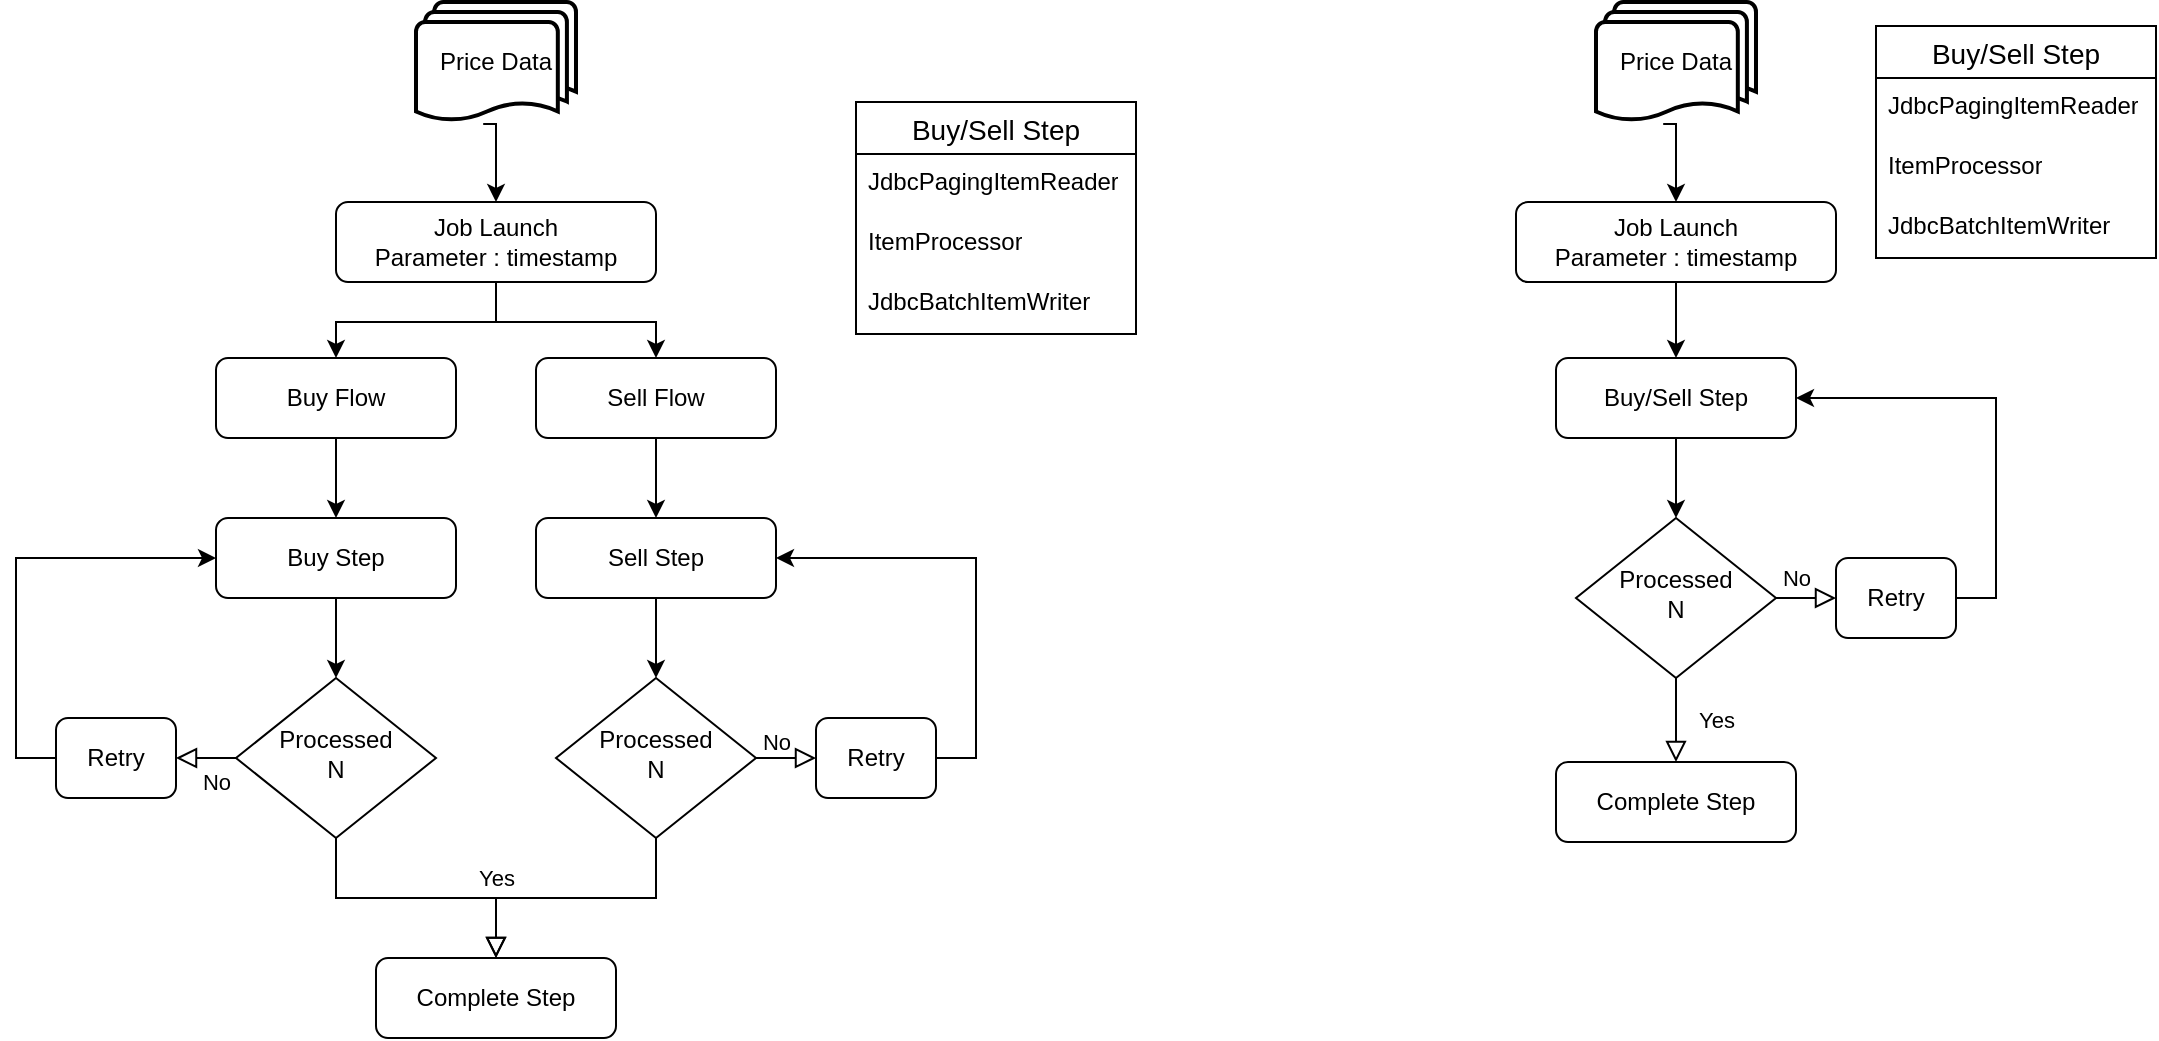 <mxfile version="21.2.9" type="github">
  <diagram id="C5RBs43oDa-KdzZeNtuy" name="Page-1">
    <mxGraphModel dx="1692" dy="1652" grid="1" gridSize="10" guides="1" tooltips="1" connect="1" arrows="1" fold="1" page="1" pageScale="1" pageWidth="827" pageHeight="1169" math="0" shadow="0">
      <root>
        <mxCell id="WIyWlLk6GJQsqaUBKTNV-0" />
        <mxCell id="WIyWlLk6GJQsqaUBKTNV-1" parent="WIyWlLk6GJQsqaUBKTNV-0" />
        <mxCell id="WIyWlLk6GJQsqaUBKTNV-7" value="Complete Step" style="rounded=1;whiteSpace=wrap;html=1;fontSize=12;glass=0;strokeWidth=1;shadow=0;" parent="WIyWlLk6GJQsqaUBKTNV-1" vertex="1">
          <mxGeometry x="160" y="320" width="120" height="40" as="geometry" />
        </mxCell>
        <mxCell id="WIyWlLk6GJQsqaUBKTNV-8" value="Yes" style="rounded=0;html=1;jettySize=auto;orthogonalLoop=1;fontSize=11;endArrow=block;endFill=0;endSize=8;strokeWidth=1;shadow=0;labelBackgroundColor=none;edgeStyle=orthogonalEdgeStyle;entryX=0.5;entryY=0;entryDx=0;entryDy=0;" parent="WIyWlLk6GJQsqaUBKTNV-1" source="WIyWlLk6GJQsqaUBKTNV-10" target="WIyWlLk6GJQsqaUBKTNV-7" edge="1">
          <mxGeometry y="20" relative="1" as="geometry">
            <mxPoint as="offset" />
            <mxPoint x="280" y="328" as="targetPoint" />
          </mxGeometry>
        </mxCell>
        <mxCell id="WIyWlLk6GJQsqaUBKTNV-10" value="Processed&lt;br style=&quot;border-color: var(--border-color);&quot;&gt;N" style="rhombus;whiteSpace=wrap;html=1;shadow=0;fontFamily=Helvetica;fontSize=12;align=center;strokeWidth=1;spacing=6;spacingTop=-4;" parent="WIyWlLk6GJQsqaUBKTNV-1" vertex="1">
          <mxGeometry x="170" y="198" width="100" height="80" as="geometry" />
        </mxCell>
        <mxCell id="WIyWlLk6GJQsqaUBKTNV-12" value="Retry" style="rounded=1;whiteSpace=wrap;html=1;fontSize=12;glass=0;strokeWidth=1;shadow=0;" parent="WIyWlLk6GJQsqaUBKTNV-1" vertex="1">
          <mxGeometry x="300" y="218" width="60" height="40" as="geometry" />
        </mxCell>
        <mxCell id="LsKf2LGdQx_X42K0KCbS-1" value="Price Data" style="strokeWidth=2;html=1;shape=mxgraph.flowchart.multi-document;whiteSpace=wrap;" parent="WIyWlLk6GJQsqaUBKTNV-1" vertex="1">
          <mxGeometry x="180" y="-60" width="80" height="60" as="geometry" />
        </mxCell>
        <mxCell id="LsKf2LGdQx_X42K0KCbS-2" value="Job Launch&lt;br&gt;Parameter : timestamp" style="rounded=1;whiteSpace=wrap;html=1;fontSize=12;glass=0;strokeWidth=1;shadow=0;" parent="WIyWlLk6GJQsqaUBKTNV-1" vertex="1">
          <mxGeometry x="140" y="40" width="160" height="40" as="geometry" />
        </mxCell>
        <mxCell id="LsKf2LGdQx_X42K0KCbS-4" value="" style="edgeStyle=orthogonalEdgeStyle;rounded=0;orthogonalLoop=1;jettySize=auto;html=1;exitX=0.42;exitY=1.017;exitDx=0;exitDy=0;exitPerimeter=0;entryX=0.5;entryY=0;entryDx=0;entryDy=0;" parent="WIyWlLk6GJQsqaUBKTNV-1" source="LsKf2LGdQx_X42K0KCbS-1" target="LsKf2LGdQx_X42K0KCbS-2" edge="1">
          <mxGeometry relative="1" as="geometry">
            <mxPoint x="280" y="158" as="sourcePoint" />
            <mxPoint x="330" y="158" as="targetPoint" />
          </mxGeometry>
        </mxCell>
        <mxCell id="LsKf2LGdQx_X42K0KCbS-12" value="" style="edgeStyle=orthogonalEdgeStyle;rounded=0;orthogonalLoop=1;jettySize=auto;html=1;exitX=1;exitY=0.5;exitDx=0;exitDy=0;entryX=1;entryY=0.5;entryDx=0;entryDy=0;" parent="WIyWlLk6GJQsqaUBKTNV-1" source="WIyWlLk6GJQsqaUBKTNV-12" target="LsKf2LGdQx_X42K0KCbS-20" edge="1">
          <mxGeometry relative="1" as="geometry">
            <mxPoint x="70" y="58" as="sourcePoint" />
            <mxPoint x="70" y="98" as="targetPoint" />
          </mxGeometry>
        </mxCell>
        <mxCell id="LsKf2LGdQx_X42K0KCbS-15" value="" style="edgeStyle=orthogonalEdgeStyle;rounded=0;orthogonalLoop=1;jettySize=auto;html=1;exitX=0.5;exitY=1;exitDx=0;exitDy=0;" parent="WIyWlLk6GJQsqaUBKTNV-1" source="LsKf2LGdQx_X42K0KCbS-2" target="LsKf2LGdQx_X42K0KCbS-20" edge="1">
          <mxGeometry relative="1" as="geometry">
            <mxPoint x="230" y="50" as="sourcePoint" />
            <mxPoint x="220" y="120" as="targetPoint" />
          </mxGeometry>
        </mxCell>
        <mxCell id="LsKf2LGdQx_X42K0KCbS-18" value="No" style="rounded=0;html=1;jettySize=auto;orthogonalLoop=1;fontSize=11;endArrow=block;endFill=0;endSize=8;strokeWidth=1;shadow=0;labelBackgroundColor=none;edgeStyle=orthogonalEdgeStyle;exitX=1;exitY=0.5;exitDx=0;exitDy=0;entryX=0;entryY=0.5;entryDx=0;entryDy=0;" parent="WIyWlLk6GJQsqaUBKTNV-1" source="WIyWlLk6GJQsqaUBKTNV-10" target="WIyWlLk6GJQsqaUBKTNV-12" edge="1">
          <mxGeometry x="-0.333" y="10" relative="1" as="geometry">
            <mxPoint as="offset" />
            <mxPoint x="180" y="268" as="sourcePoint" />
            <mxPoint x="130" y="338" as="targetPoint" />
          </mxGeometry>
        </mxCell>
        <mxCell id="LsKf2LGdQx_X42K0KCbS-20" value="Buy/Sell Step" style="rounded=1;whiteSpace=wrap;html=1;fontSize=12;glass=0;strokeWidth=1;shadow=0;" parent="WIyWlLk6GJQsqaUBKTNV-1" vertex="1">
          <mxGeometry x="160" y="118" width="120" height="40" as="geometry" />
        </mxCell>
        <mxCell id="LsKf2LGdQx_X42K0KCbS-28" value="" style="edgeStyle=orthogonalEdgeStyle;rounded=0;orthogonalLoop=1;jettySize=auto;html=1;exitX=0.5;exitY=1;exitDx=0;exitDy=0;entryX=0.5;entryY=0;entryDx=0;entryDy=0;" parent="WIyWlLk6GJQsqaUBKTNV-1" source="LsKf2LGdQx_X42K0KCbS-20" target="WIyWlLk6GJQsqaUBKTNV-10" edge="1">
          <mxGeometry relative="1" as="geometry">
            <mxPoint x="-90" y="168" as="sourcePoint" />
            <mxPoint x="-90" y="228" as="targetPoint" />
          </mxGeometry>
        </mxCell>
        <mxCell id="LsKf2LGdQx_X42K0KCbS-44" value="Buy/Sell Step" style="swimlane;fontStyle=0;childLayout=stackLayout;horizontal=1;startSize=26;horizontalStack=0;resizeParent=1;resizeParentMax=0;resizeLast=0;collapsible=1;marginBottom=0;align=center;fontSize=14;" parent="WIyWlLk6GJQsqaUBKTNV-1" vertex="1">
          <mxGeometry x="320" y="-48" width="140" height="116" as="geometry" />
        </mxCell>
        <mxCell id="LsKf2LGdQx_X42K0KCbS-45" value="JdbcPagingItemReader" style="text;strokeColor=none;fillColor=none;spacingLeft=4;spacingRight=4;overflow=hidden;rotatable=0;points=[[0,0.5],[1,0.5]];portConstraint=eastwest;fontSize=12;whiteSpace=wrap;html=1;" parent="LsKf2LGdQx_X42K0KCbS-44" vertex="1">
          <mxGeometry y="26" width="140" height="30" as="geometry" />
        </mxCell>
        <mxCell id="LsKf2LGdQx_X42K0KCbS-46" value="ItemProcessor" style="text;strokeColor=none;fillColor=none;spacingLeft=4;spacingRight=4;overflow=hidden;rotatable=0;points=[[0,0.5],[1,0.5]];portConstraint=eastwest;fontSize=12;whiteSpace=wrap;html=1;" parent="LsKf2LGdQx_X42K0KCbS-44" vertex="1">
          <mxGeometry y="56" width="140" height="30" as="geometry" />
        </mxCell>
        <mxCell id="LsKf2LGdQx_X42K0KCbS-47" value="JdbcBatchItemWriter" style="text;strokeColor=none;fillColor=none;spacingLeft=4;spacingRight=4;overflow=hidden;rotatable=0;points=[[0,0.5],[1,0.5]];portConstraint=eastwest;fontSize=12;whiteSpace=wrap;html=1;" parent="LsKf2LGdQx_X42K0KCbS-44" vertex="1">
          <mxGeometry y="86" width="140" height="30" as="geometry" />
        </mxCell>
        <mxCell id="VQsy_CIKSiVEc3F5g1GO-0" value="" style="edgeStyle=orthogonalEdgeStyle;rounded=0;html=1;jettySize=auto;orthogonalLoop=1;fontSize=11;endArrow=block;endFill=0;endSize=8;strokeWidth=1;shadow=0;labelBackgroundColor=none;" edge="1" parent="WIyWlLk6GJQsqaUBKTNV-1" source="VQsy_CIKSiVEc3F5g1GO-1" target="VQsy_CIKSiVEc3F5g1GO-2">
          <mxGeometry x="0.001" y="10" relative="1" as="geometry">
            <mxPoint as="offset" />
          </mxGeometry>
        </mxCell>
        <mxCell id="VQsy_CIKSiVEc3F5g1GO-1" value="Processed&lt;br&gt;N" style="rhombus;whiteSpace=wrap;html=1;shadow=0;fontFamily=Helvetica;fontSize=12;align=center;strokeWidth=1;spacing=6;spacingTop=-4;" vertex="1" parent="WIyWlLk6GJQsqaUBKTNV-1">
          <mxGeometry x="-500" y="278" width="100" height="80" as="geometry" />
        </mxCell>
        <mxCell id="VQsy_CIKSiVEc3F5g1GO-2" value="Complete Step" style="rounded=1;whiteSpace=wrap;html=1;fontSize=12;glass=0;strokeWidth=1;shadow=0;" vertex="1" parent="WIyWlLk6GJQsqaUBKTNV-1">
          <mxGeometry x="-430" y="418" width="120" height="40" as="geometry" />
        </mxCell>
        <mxCell id="VQsy_CIKSiVEc3F5g1GO-3" value="Yes" style="rounded=0;html=1;jettySize=auto;orthogonalLoop=1;fontSize=11;endArrow=block;endFill=0;endSize=8;strokeWidth=1;shadow=0;labelBackgroundColor=none;edgeStyle=orthogonalEdgeStyle;entryX=0.5;entryY=0;entryDx=0;entryDy=0;" edge="1" parent="WIyWlLk6GJQsqaUBKTNV-1" source="VQsy_CIKSiVEc3F5g1GO-4" target="VQsy_CIKSiVEc3F5g1GO-2">
          <mxGeometry x="0.572" y="-10" relative="1" as="geometry">
            <mxPoint x="10" y="-10" as="offset" />
            <mxPoint x="-310" y="408" as="targetPoint" />
          </mxGeometry>
        </mxCell>
        <mxCell id="VQsy_CIKSiVEc3F5g1GO-4" value="Processed&lt;br style=&quot;border-color: var(--border-color);&quot;&gt;N" style="rhombus;whiteSpace=wrap;html=1;shadow=0;fontFamily=Helvetica;fontSize=12;align=center;strokeWidth=1;spacing=6;spacingTop=-4;" vertex="1" parent="WIyWlLk6GJQsqaUBKTNV-1">
          <mxGeometry x="-340" y="278" width="100" height="80" as="geometry" />
        </mxCell>
        <mxCell id="VQsy_CIKSiVEc3F5g1GO-5" value="Retry" style="rounded=1;whiteSpace=wrap;html=1;fontSize=12;glass=0;strokeWidth=1;shadow=0;" vertex="1" parent="WIyWlLk6GJQsqaUBKTNV-1">
          <mxGeometry x="-210" y="298" width="60" height="40" as="geometry" />
        </mxCell>
        <mxCell id="VQsy_CIKSiVEc3F5g1GO-6" value="Price Data" style="strokeWidth=2;html=1;shape=mxgraph.flowchart.multi-document;whiteSpace=wrap;" vertex="1" parent="WIyWlLk6GJQsqaUBKTNV-1">
          <mxGeometry x="-410" y="-60" width="80" height="60" as="geometry" />
        </mxCell>
        <mxCell id="VQsy_CIKSiVEc3F5g1GO-7" value="Job Launch&lt;br&gt;Parameter : timestamp" style="rounded=1;whiteSpace=wrap;html=1;fontSize=12;glass=0;strokeWidth=1;shadow=0;" vertex="1" parent="WIyWlLk6GJQsqaUBKTNV-1">
          <mxGeometry x="-450" y="40" width="160" height="40" as="geometry" />
        </mxCell>
        <mxCell id="VQsy_CIKSiVEc3F5g1GO-8" value="" style="edgeStyle=orthogonalEdgeStyle;rounded=0;orthogonalLoop=1;jettySize=auto;html=1;exitX=0.42;exitY=1.017;exitDx=0;exitDy=0;exitPerimeter=0;entryX=0.5;entryY=0;entryDx=0;entryDy=0;" edge="1" parent="WIyWlLk6GJQsqaUBKTNV-1" source="VQsy_CIKSiVEc3F5g1GO-6" target="VQsy_CIKSiVEc3F5g1GO-7">
          <mxGeometry relative="1" as="geometry">
            <mxPoint x="-310" y="158" as="sourcePoint" />
            <mxPoint x="-260" y="158" as="targetPoint" />
          </mxGeometry>
        </mxCell>
        <mxCell id="VQsy_CIKSiVEc3F5g1GO-9" value="" style="edgeStyle=orthogonalEdgeStyle;rounded=0;orthogonalLoop=1;jettySize=auto;html=1;exitX=0.5;exitY=1;exitDx=0;exitDy=0;entryX=0.5;entryY=0;entryDx=0;entryDy=0;" edge="1" parent="WIyWlLk6GJQsqaUBKTNV-1" source="VQsy_CIKSiVEc3F5g1GO-7" target="VQsy_CIKSiVEc3F5g1GO-11">
          <mxGeometry relative="1" as="geometry">
            <mxPoint x="-361" y="99" as="sourcePoint" />
            <mxPoint x="-360" y="138" as="targetPoint" />
          </mxGeometry>
        </mxCell>
        <mxCell id="VQsy_CIKSiVEc3F5g1GO-10" value="" style="edgeStyle=orthogonalEdgeStyle;rounded=0;orthogonalLoop=1;jettySize=auto;html=1;exitX=1;exitY=0.5;exitDx=0;exitDy=0;entryX=1;entryY=0.5;entryDx=0;entryDy=0;" edge="1" parent="WIyWlLk6GJQsqaUBKTNV-1" source="VQsy_CIKSiVEc3F5g1GO-5" target="VQsy_CIKSiVEc3F5g1GO-16">
          <mxGeometry relative="1" as="geometry">
            <mxPoint x="-440" y="138" as="sourcePoint" />
            <mxPoint x="-440" y="178" as="targetPoint" />
          </mxGeometry>
        </mxCell>
        <mxCell id="VQsy_CIKSiVEc3F5g1GO-11" value="Buy Flow" style="rounded=1;whiteSpace=wrap;html=1;fontSize=12;glass=0;strokeWidth=1;shadow=0;" vertex="1" parent="WIyWlLk6GJQsqaUBKTNV-1">
          <mxGeometry x="-510" y="118" width="120" height="40" as="geometry" />
        </mxCell>
        <mxCell id="VQsy_CIKSiVEc3F5g1GO-12" value="Sell Flow" style="rounded=1;whiteSpace=wrap;html=1;fontSize=12;glass=0;strokeWidth=1;shadow=0;" vertex="1" parent="WIyWlLk6GJQsqaUBKTNV-1">
          <mxGeometry x="-350" y="118" width="120" height="40" as="geometry" />
        </mxCell>
        <mxCell id="VQsy_CIKSiVEc3F5g1GO-13" value="" style="edgeStyle=orthogonalEdgeStyle;rounded=0;orthogonalLoop=1;jettySize=auto;html=1;exitX=0.5;exitY=1;exitDx=0;exitDy=0;" edge="1" parent="WIyWlLk6GJQsqaUBKTNV-1" source="VQsy_CIKSiVEc3F5g1GO-7" target="VQsy_CIKSiVEc3F5g1GO-12">
          <mxGeometry relative="1" as="geometry">
            <mxPoint x="-360" y="78" as="sourcePoint" />
            <mxPoint x="-500" y="178" as="targetPoint" />
          </mxGeometry>
        </mxCell>
        <mxCell id="VQsy_CIKSiVEc3F5g1GO-14" value="No" style="rounded=0;html=1;jettySize=auto;orthogonalLoop=1;fontSize=11;endArrow=block;endFill=0;endSize=8;strokeWidth=1;shadow=0;labelBackgroundColor=none;edgeStyle=orthogonalEdgeStyle;exitX=1;exitY=0.5;exitDx=0;exitDy=0;entryX=0;entryY=0.5;entryDx=0;entryDy=0;" edge="1" parent="WIyWlLk6GJQsqaUBKTNV-1" source="VQsy_CIKSiVEc3F5g1GO-4" target="VQsy_CIKSiVEc3F5g1GO-5">
          <mxGeometry x="-0.333" y="8" relative="1" as="geometry">
            <mxPoint as="offset" />
            <mxPoint x="-330" y="348" as="sourcePoint" />
            <mxPoint x="-380" y="418" as="targetPoint" />
          </mxGeometry>
        </mxCell>
        <mxCell id="VQsy_CIKSiVEc3F5g1GO-15" value="Retry" style="rounded=1;whiteSpace=wrap;html=1;fontSize=12;glass=0;strokeWidth=1;shadow=0;" vertex="1" parent="WIyWlLk6GJQsqaUBKTNV-1">
          <mxGeometry x="-590" y="298" width="60" height="40" as="geometry" />
        </mxCell>
        <mxCell id="VQsy_CIKSiVEc3F5g1GO-16" value="Sell Step" style="rounded=1;whiteSpace=wrap;html=1;fontSize=12;glass=0;strokeWidth=1;shadow=0;" vertex="1" parent="WIyWlLk6GJQsqaUBKTNV-1">
          <mxGeometry x="-350" y="198" width="120" height="40" as="geometry" />
        </mxCell>
        <mxCell id="VQsy_CIKSiVEc3F5g1GO-17" value="" style="edgeStyle=orthogonalEdgeStyle;rounded=0;orthogonalLoop=1;jettySize=auto;html=1;exitX=0.5;exitY=1;exitDx=0;exitDy=0;entryX=0.5;entryY=0;entryDx=0;entryDy=0;" edge="1" parent="WIyWlLk6GJQsqaUBKTNV-1" source="VQsy_CIKSiVEc3F5g1GO-12" target="VQsy_CIKSiVEc3F5g1GO-16">
          <mxGeometry relative="1" as="geometry">
            <mxPoint x="-440" y="78" as="sourcePoint" />
            <mxPoint x="-280" y="158" as="targetPoint" />
          </mxGeometry>
        </mxCell>
        <mxCell id="VQsy_CIKSiVEc3F5g1GO-18" value="No" style="rounded=0;html=1;jettySize=auto;orthogonalLoop=1;fontSize=11;endArrow=block;endFill=0;endSize=8;strokeWidth=1;shadow=0;labelBackgroundColor=none;edgeStyle=orthogonalEdgeStyle;exitX=0;exitY=0.5;exitDx=0;exitDy=0;entryX=1;entryY=0.5;entryDx=0;entryDy=0;" edge="1" parent="WIyWlLk6GJQsqaUBKTNV-1" source="VQsy_CIKSiVEc3F5g1GO-1" target="VQsy_CIKSiVEc3F5g1GO-15">
          <mxGeometry x="-0.333" y="12" relative="1" as="geometry">
            <mxPoint as="offset" />
            <mxPoint x="-70" y="348" as="sourcePoint" />
            <mxPoint x="-20" y="348" as="targetPoint" />
          </mxGeometry>
        </mxCell>
        <mxCell id="VQsy_CIKSiVEc3F5g1GO-19" value="Buy Step" style="rounded=1;whiteSpace=wrap;html=1;fontSize=12;glass=0;strokeWidth=1;shadow=0;" vertex="1" parent="WIyWlLk6GJQsqaUBKTNV-1">
          <mxGeometry x="-510" y="198" width="120" height="40" as="geometry" />
        </mxCell>
        <mxCell id="VQsy_CIKSiVEc3F5g1GO-20" value="" style="edgeStyle=orthogonalEdgeStyle;rounded=0;orthogonalLoop=1;jettySize=auto;html=1;exitX=0.5;exitY=1;exitDx=0;exitDy=0;entryX=0.5;entryY=0;entryDx=0;entryDy=0;" edge="1" parent="WIyWlLk6GJQsqaUBKTNV-1" source="VQsy_CIKSiVEc3F5g1GO-11" target="VQsy_CIKSiVEc3F5g1GO-19">
          <mxGeometry relative="1" as="geometry">
            <mxPoint x="100" y="378" as="sourcePoint" />
            <mxPoint x="-60" y="258" as="targetPoint" />
          </mxGeometry>
        </mxCell>
        <mxCell id="VQsy_CIKSiVEc3F5g1GO-21" value="" style="edgeStyle=orthogonalEdgeStyle;rounded=0;orthogonalLoop=1;jettySize=auto;html=1;exitX=0.5;exitY=1;exitDx=0;exitDy=0;" edge="1" parent="WIyWlLk6GJQsqaUBKTNV-1" source="VQsy_CIKSiVEc3F5g1GO-19" target="VQsy_CIKSiVEc3F5g1GO-1">
          <mxGeometry relative="1" as="geometry">
            <mxPoint x="100" y="348" as="sourcePoint" />
            <mxPoint x="-60" y="228" as="targetPoint" />
          </mxGeometry>
        </mxCell>
        <mxCell id="VQsy_CIKSiVEc3F5g1GO-22" value="" style="edgeStyle=orthogonalEdgeStyle;rounded=0;orthogonalLoop=1;jettySize=auto;html=1;exitX=0.5;exitY=1;exitDx=0;exitDy=0;entryX=0.5;entryY=0;entryDx=0;entryDy=0;" edge="1" parent="WIyWlLk6GJQsqaUBKTNV-1" source="VQsy_CIKSiVEc3F5g1GO-16" target="VQsy_CIKSiVEc3F5g1GO-4">
          <mxGeometry relative="1" as="geometry">
            <mxPoint x="-600" y="248" as="sourcePoint" />
            <mxPoint x="-600" y="308" as="targetPoint" />
          </mxGeometry>
        </mxCell>
        <mxCell id="VQsy_CIKSiVEc3F5g1GO-23" value="" style="edgeStyle=orthogonalEdgeStyle;rounded=0;orthogonalLoop=1;jettySize=auto;html=1;exitX=0;exitY=0.5;exitDx=0;exitDy=0;entryX=0;entryY=0.5;entryDx=0;entryDy=0;" edge="1" parent="WIyWlLk6GJQsqaUBKTNV-1" source="VQsy_CIKSiVEc3F5g1GO-15" target="VQsy_CIKSiVEc3F5g1GO-19">
          <mxGeometry relative="1" as="geometry">
            <mxPoint x="80" y="328" as="sourcePoint" />
            <mxPoint x="-60" y="228" as="targetPoint" />
          </mxGeometry>
        </mxCell>
        <mxCell id="VQsy_CIKSiVEc3F5g1GO-24" value="Buy/Sell Step" style="swimlane;fontStyle=0;childLayout=stackLayout;horizontal=1;startSize=26;horizontalStack=0;resizeParent=1;resizeParentMax=0;resizeLast=0;collapsible=1;marginBottom=0;align=center;fontSize=14;" vertex="1" parent="WIyWlLk6GJQsqaUBKTNV-1">
          <mxGeometry x="-190" y="-10" width="140" height="116" as="geometry" />
        </mxCell>
        <mxCell id="VQsy_CIKSiVEc3F5g1GO-25" value="JdbcPagingItemReader" style="text;strokeColor=none;fillColor=none;spacingLeft=4;spacingRight=4;overflow=hidden;rotatable=0;points=[[0,0.5],[1,0.5]];portConstraint=eastwest;fontSize=12;whiteSpace=wrap;html=1;" vertex="1" parent="VQsy_CIKSiVEc3F5g1GO-24">
          <mxGeometry y="26" width="140" height="30" as="geometry" />
        </mxCell>
        <mxCell id="VQsy_CIKSiVEc3F5g1GO-26" value="ItemProcessor" style="text;strokeColor=none;fillColor=none;spacingLeft=4;spacingRight=4;overflow=hidden;rotatable=0;points=[[0,0.5],[1,0.5]];portConstraint=eastwest;fontSize=12;whiteSpace=wrap;html=1;" vertex="1" parent="VQsy_CIKSiVEc3F5g1GO-24">
          <mxGeometry y="56" width="140" height="30" as="geometry" />
        </mxCell>
        <mxCell id="VQsy_CIKSiVEc3F5g1GO-27" value="JdbcBatchItemWriter" style="text;strokeColor=none;fillColor=none;spacingLeft=4;spacingRight=4;overflow=hidden;rotatable=0;points=[[0,0.5],[1,0.5]];portConstraint=eastwest;fontSize=12;whiteSpace=wrap;html=1;" vertex="1" parent="VQsy_CIKSiVEc3F5g1GO-24">
          <mxGeometry y="86" width="140" height="30" as="geometry" />
        </mxCell>
      </root>
    </mxGraphModel>
  </diagram>
</mxfile>
